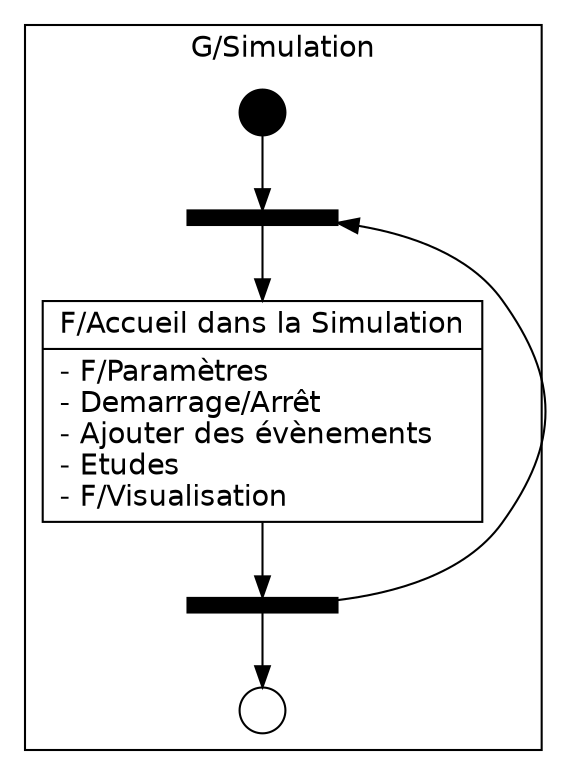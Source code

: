 digraph {
	
	fontname = "Bitstream Vera Sans"
	
	node [
		fontname = "Bitstream Vera Sans"
		shape = "record"
	]
	
	edge [
		fontname = "Bitstream Vera Sans"
	]

	subgraph clusterSimulation {
		label = "G/Simulation"
		
		begin [
			label = ""
			shape = circle
			style = filled
			fillcolor = "#000000"
			fixedsize = true
			width = 0.3
		]

		end [
			label = ""
			shape = circle
			fixedsize = true
			width = 0.3
		]
				
		up [
			label = ""
			shape = rectangle
			style = filled
			fillcolor = "#000000"
			fixedsize = true
			width = 1
			height = 0.1
		]
	
		down [
			label = ""
			shape = rectangle
			style = filled
			fillcolor = "#000000"
			fixedsize = true
			width = 1
			height = 0.1
		]
		
		AccueilSimulation [
			label = "{F/Accueil dans la Simulation|- F/Paramètres\l- Demarrage/Arrêt\l- Ajouter des évènements\l- Etudes\l- F/Visualisation\l}"
		]
		
	}

	begin -> up
	
	up -> AccueilSimulation -> down
	
	down -> up [ constraint = false ]
	down -> end
	
}